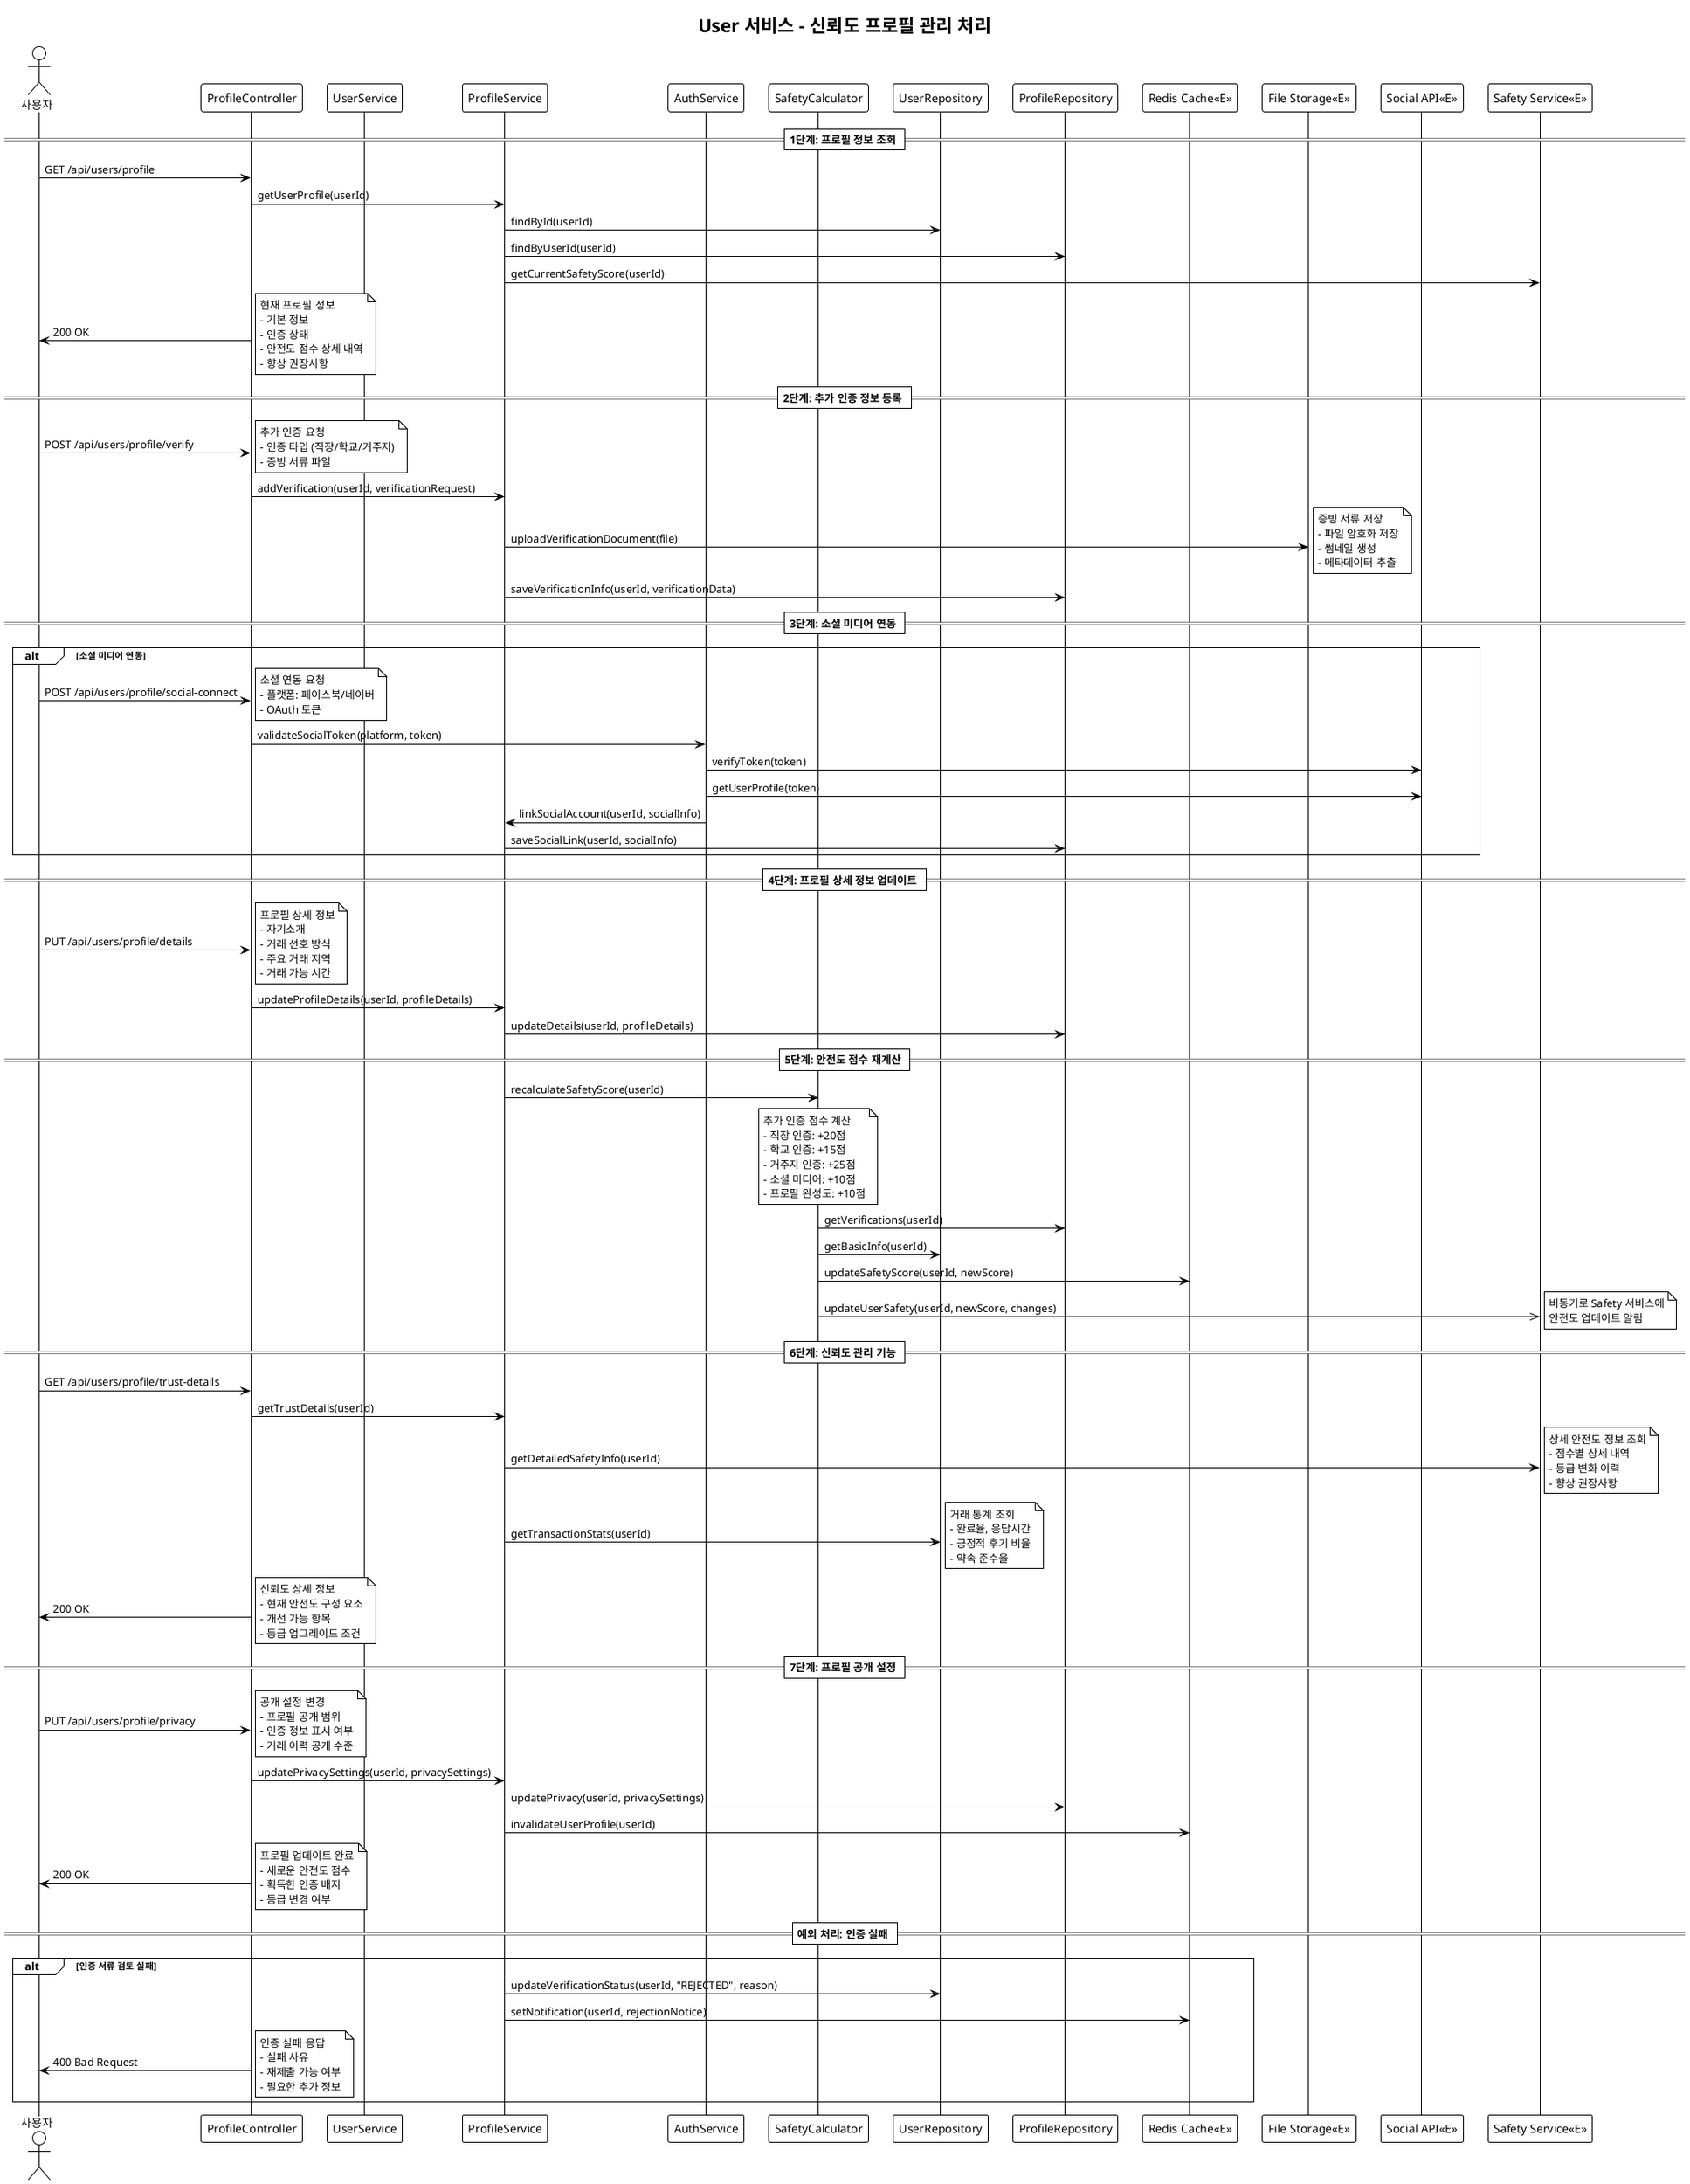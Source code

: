 @startuml
!theme mono

title User 서비스 - 신뢰도 프로필 관리 처리

' 참여자 정의
actor "사용자" as user
participant "ProfileController" as controller
participant "UserService" as userSvc
participant "ProfileService" as profileSvc
participant "AuthService" as authSvc
participant "SafetyCalculator" as safetyCalc
participant "UserRepository" as userRepo
participant "ProfileRepository" as profileRepo
participant "Redis Cache<<E>>" as cache
participant "File Storage<<E>>" as storage
participant "Social API<<E>>" as social
participant "Safety Service<<E>>" as safetyService

== 1단계: 프로필 정보 조회 ==

user -> controller: GET /api/users/profile
controller -> profileSvc: getUserProfile(userId)

profileSvc -> userRepo: findById(userId)
profileSvc -> profileRepo: findByUserId(userId)
profileSvc -> safetyService: getCurrentSafetyScore(userId)

controller -> user: 200 OK
note right: 현재 프로필 정보\n- 기본 정보\n- 인증 상태\n- 안전도 점수 상세 내역\n- 향상 권장사항

== 2단계: 추가 인증 정보 등록 ==

user -> controller: POST /api/users/profile/verify
note right: 추가 인증 요청\n- 인증 타입 (직장/학교/거주지)\n- 증빙 서류 파일

controller -> profileSvc: addVerification(userId, verificationRequest)

' 파일 업로드 처리
profileSvc -> storage: uploadVerificationDocument(file)
note right: 증빙 서류 저장\n- 파일 암호화 저장\n- 썸네일 생성\n- 메타데이터 추출

' 인증 정보 저장
profileSvc -> profileRepo: saveVerificationInfo(userId, verificationData)

== 3단계: 소셜 미디어 연동 ==

alt 소셜 미디어 연동
    user -> controller: POST /api/users/profile/social-connect
    note right: 소셜 연동 요청\n- 플랫폼: 페이스북/네이버\n- OAuth 토큰

    controller -> authSvc: validateSocialToken(platform, token)
    authSvc -> social: verifyToken(token)
    authSvc -> social: getUserProfile(token)

    authSvc -> profileSvc: linkSocialAccount(userId, socialInfo)
    profileSvc -> profileRepo: saveSocialLink(userId, socialInfo)
end

== 4단계: 프로필 상세 정보 업데이트 ==

user -> controller: PUT /api/users/profile/details
note right: 프로필 상세 정보\n- 자기소개\n- 거래 선호 방식\n- 주요 거래 지역\n- 거래 가능 시간

controller -> profileSvc: updateProfileDetails(userId, profileDetails)

profileSvc -> profileRepo: updateDetails(userId, profileDetails)

== 5단계: 안전도 점수 재계산 ==

profileSvc -> safetyCalc: recalculateSafetyScore(userId)

' 각 인증별 점수 계산
note over safetyCalc: 추가 인증 점수 계산\n- 직장 인증: +20점\n- 학교 인증: +15점\n- 거주지 인증: +25점\n- 소셜 미디어: +10점\n- 프로필 완성도: +10점

safetyCalc -> profileRepo: getVerifications(userId)
safetyCalc -> userRepo: getBasicInfo(userId)

' 안전도 점수 업데이트
safetyCalc -> cache: updateSafetyScore(userId, newScore)
safetyCalc ->> safetyService: updateUserSafety(userId, newScore, changes)
note right: 비동기로 Safety 서비스에\n안전도 업데이트 알림

== 6단계: 신뢰도 관리 기능 ==

user -> controller: GET /api/users/profile/trust-details
controller -> profileSvc: getTrustDetails(userId)

profileSvc -> safetyService: getDetailedSafetyInfo(userId)
note right: 상세 안전도 정보 조회\n- 점수별 상세 내역\n- 등급 변화 이력\n- 향상 권장사항

profileSvc -> userRepo: getTransactionStats(userId)
note right: 거래 통계 조회\n- 완료율, 응답시간\n- 긍정적 후기 비율\n- 약속 준수율

controller -> user: 200 OK
note right: 신뢰도 상세 정보\n- 현재 안전도 구성 요소\n- 개선 가능 항목\n- 등급 업그레이드 조건

== 7단계: 프로필 공개 설정 ==

user -> controller: PUT /api/users/profile/privacy
note right: 공개 설정 변경\n- 프로필 공개 범위\n- 인증 정보 표시 여부\n- 거래 이력 공개 수준

controller -> profileSvc: updatePrivacySettings(userId, privacySettings)
profileSvc -> profileRepo: updatePrivacy(userId, privacySettings)

' 캐시된 프로필 정보 무효화
profileSvc -> cache: invalidateUserProfile(userId)

controller -> user: 200 OK
note right: 프로필 업데이트 완료\n- 새로운 안전도 점수\n- 획득한 인증 배지\n- 등급 변경 여부

== 예외 처리: 인증 실패 ==

alt 인증 서류 검토 실패
    profileSvc -> userRepo: updateVerificationStatus(userId, "REJECTED", reason)
    profileSvc -> cache: setNotification(userId, rejectionNotice)

    controller -> user: 400 Bad Request
    note right: 인증 실패 응답\n- 실패 사유\n- 재제출 가능 여부\n- 필요한 추가 정보
end

@enduml